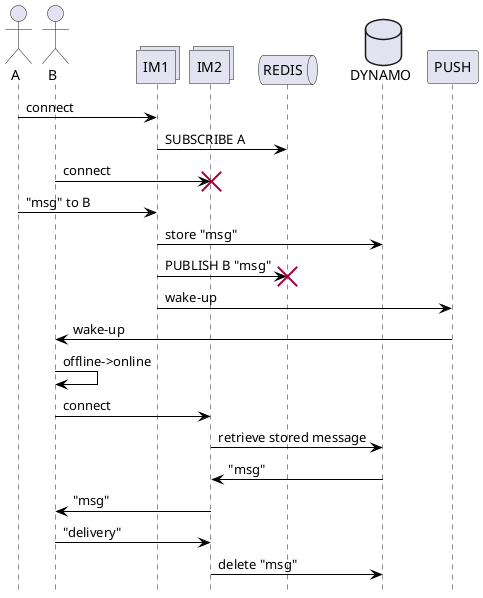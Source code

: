 @startuml callflow
skinparam class {
    BackgroundColor White
    ArrowColor Black
    BorderColor Black
    AttributeIconSize 0
}
'skinparam style strictuml
skinparam stereotypeCBackgroundColor White
skinparam stereotypeIBackgroundColor White
skinparam stereotypeEBackgroundColor White
skinparam stereotypeABackgroundColor White
skinparam linetype ortho

'title "Basic Flow 1-to-1 (PUBSUB))"
hide footbox

actor A
actor B

collections IM1
collections IM2

queue REDIS AS RD

database DYNAMO

A -> IM1 : connect
IM1 -> RD : SUBSCRIBE A

B -> IM2 !!: connect

A -> IM1 : "msg" to B
IM1 -> DYNAMO : store "msg"

IM1 -> RD !!: PUBLISH B "msg"

IM1 -> PUSH : wake-up

PUSH -> B : wake-up

B -> B : offline->online

B -> IM2 : connect

IM2 -> DYNAMO: retrieve stored message

DYNAMO -> IM2 : "msg"

IM2 -> B : "msg"

B -> IM2 : "delivery"

IM2 -> DYNAMO : delete "msg" 


@enduml


